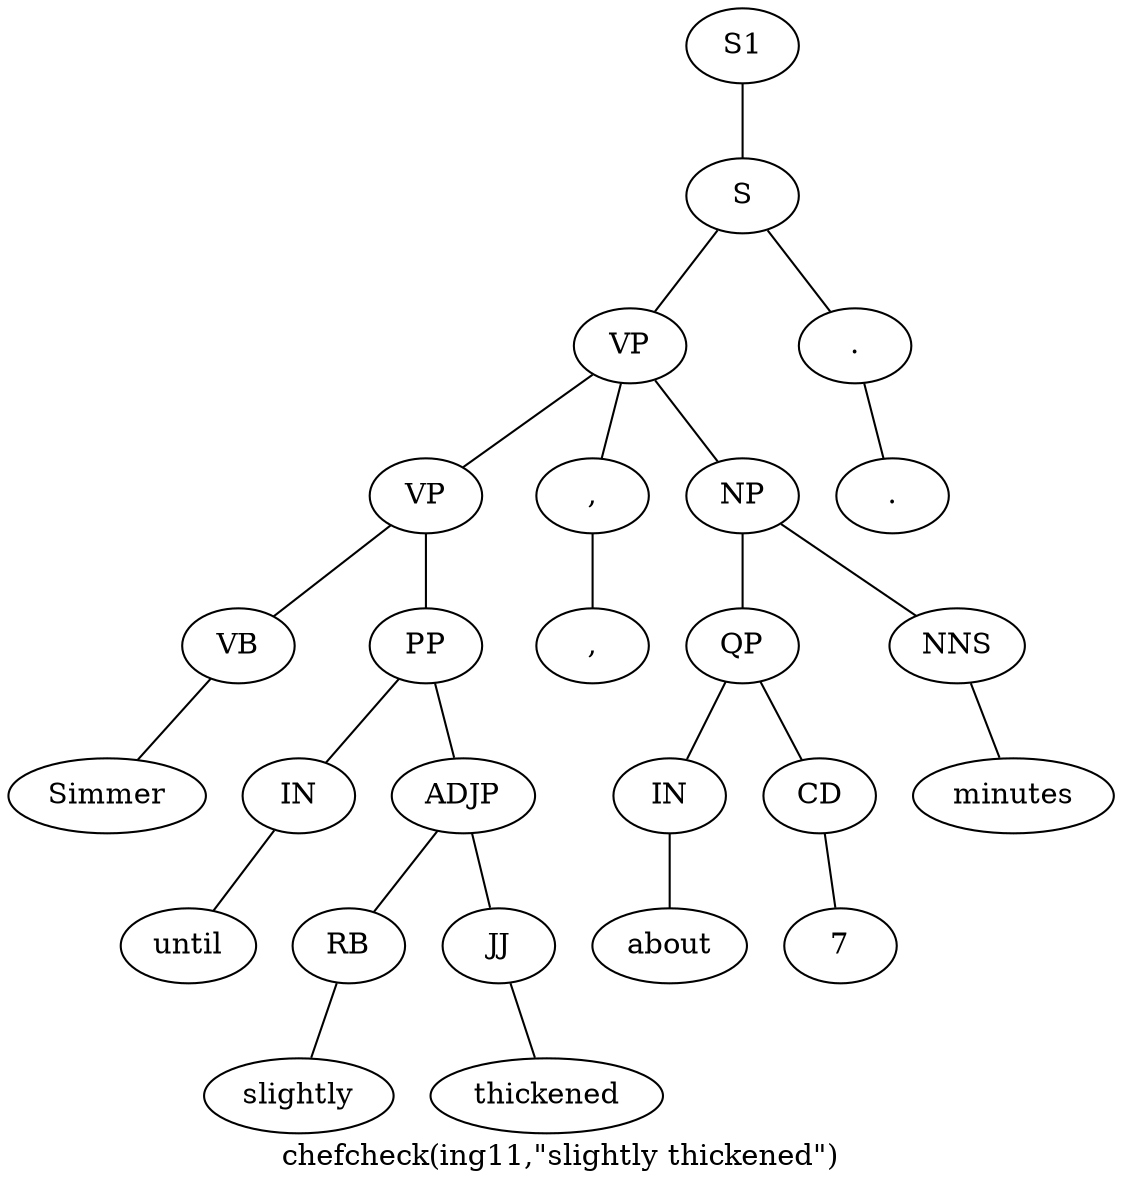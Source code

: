 graph SyntaxGraph {
	label = "chefcheck(ing11,\"slightly thickened\")";
	Node0 [label="S1"];
	Node1 [label="S"];
	Node2 [label="VP"];
	Node3 [label="VP"];
	Node4 [label="VB"];
	Node5 [label="Simmer"];
	Node6 [label="PP"];
	Node7 [label="IN"];
	Node8 [label="until"];
	Node9 [label="ADJP"];
	Node10 [label="RB"];
	Node11 [label="slightly"];
	Node12 [label="JJ"];
	Node13 [label="thickened"];
	Node14 [label=","];
	Node15 [label=","];
	Node16 [label="NP"];
	Node17 [label="QP"];
	Node18 [label="IN"];
	Node19 [label="about"];
	Node20 [label="CD"];
	Node21 [label="7"];
	Node22 [label="NNS"];
	Node23 [label="minutes"];
	Node24 [label="."];
	Node25 [label="."];

	Node0 -- Node1;
	Node1 -- Node2;
	Node1 -- Node24;
	Node2 -- Node3;
	Node2 -- Node14;
	Node2 -- Node16;
	Node3 -- Node4;
	Node3 -- Node6;
	Node4 -- Node5;
	Node6 -- Node7;
	Node6 -- Node9;
	Node7 -- Node8;
	Node9 -- Node10;
	Node9 -- Node12;
	Node10 -- Node11;
	Node12 -- Node13;
	Node14 -- Node15;
	Node16 -- Node17;
	Node16 -- Node22;
	Node17 -- Node18;
	Node17 -- Node20;
	Node18 -- Node19;
	Node20 -- Node21;
	Node22 -- Node23;
	Node24 -- Node25;
}